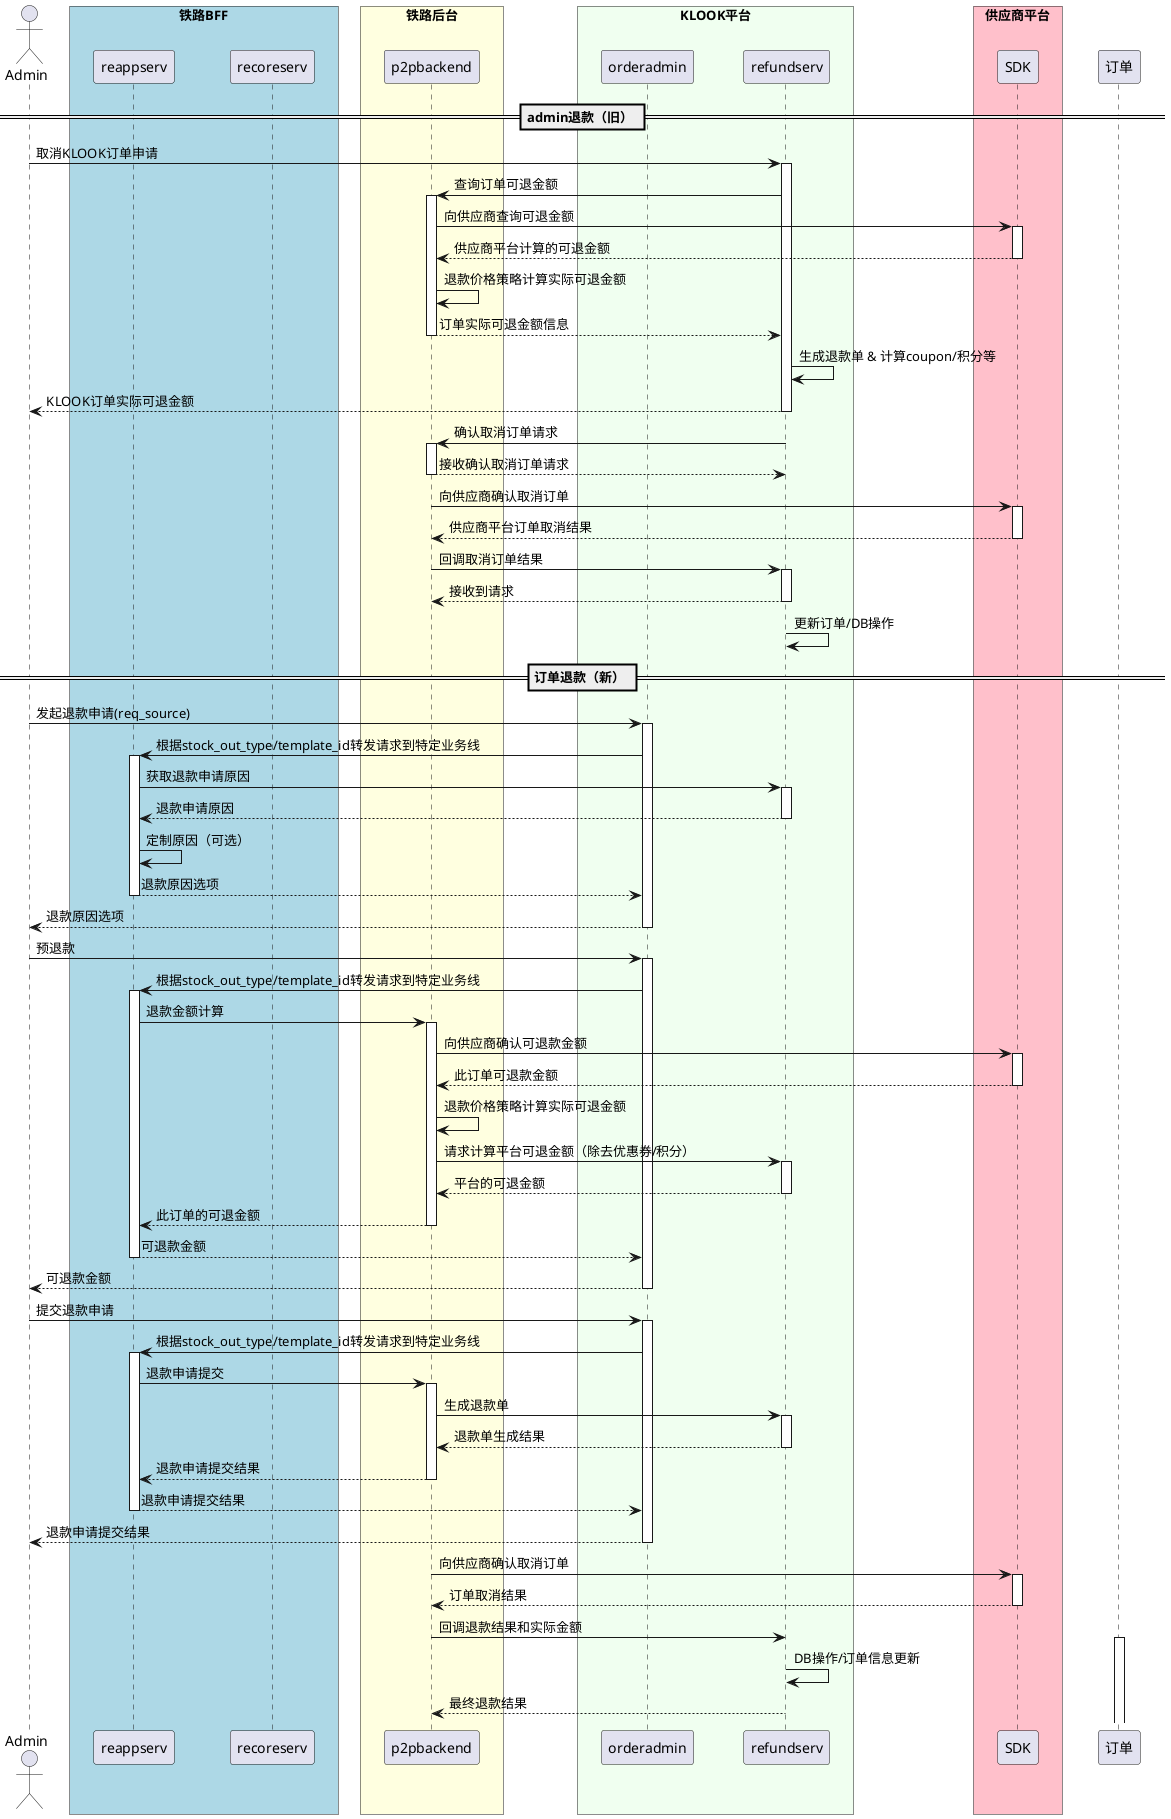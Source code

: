 @startuml
actor Admin

box "铁路BFF" #LightBlue
 participant reappserv
 participant recoreserv
end box

box "铁路后台" #LightYellow
    skinparam ParticipantPadding 20
    skinparam BoxPadding 10
    participant p2pbackend
end box

box "KLOOK平台" #HoneyDew
 participant orderadmin
 participant refundserv
end box

box "供应商平台" #Pink
 participant SDK
end box

== admin退款（旧） ==
Admin -> refundserv: 取消KLOOK订单申请
activate refundserv
refundserv ->  p2pbackend: 查询订单可退金额
activate p2pbackend
p2pbackend -> SDK: 向供应商查询可退金额
activate SDK
return 供应商平台计算的可退金额
p2pbackend -> p2pbackend: 退款价格策略计算实际可退金额
return 订单实际可退金额信息
refundserv -> refundserv: 生成退款单 & 计算coupon/积分等
return KLOOK订单实际可退金额


refundserv ->  p2pbackend: 确认取消订单请求
activate p2pbackend
return 接收确认取消订单请求
p2pbackend -> SDK: 向供应商确认取消订单
activate SDK
return 供应商平台订单取消结果
p2pbackend -> refundserv: 回调取消订单结果
activate refundserv
return 接收到请求
refundserv -> refundserv: 更新订单/DB操作

== 订单退款（新） ==
Admin -> orderadmin: 发起退款申请(req_source)
activate orderadmin
orderadmin -> reappserv: 根据stock_out_type/template_id转发请求到特定业务线
activate reappserv
reappserv -> refundserv: 获取退款申请原因
activate refundserv
return 退款申请原因
reappserv -> reappserv: 定制原因（可选）
return 退款原因选项
return 退款原因选项

Admin -> orderadmin: 预退款
activate orderadmin
orderadmin -> reappserv: 根据stock_out_type/template_id转发请求到特定业务线
activate reappserv
reappserv -> p2pbackend: 退款金额计算
activate p2pbackend
p2pbackend -> SDK: 向供应商确认可退款金额
activate SDK
return 此订单可退款金额
p2pbackend -> p2pbackend: 退款价格策略计算实际可退金额
p2pbackend -> refundserv: 请求计算平台可退金额（除去优惠券/积分）
activate refundserv
return 平台的可退金额
return 此订单的可退金额
return 可退款金额
return 可退款金额

Admin -> orderadmin: 提交退款申请
activate orderadmin
orderadmin -> reappserv: 根据stock_out_type/template_id转发请求到特定业务线
activate reappserv
reappserv -> p2pbackend: 退款申请提交
activate p2pbackend
p2pbackend -> refundserv: 生成退款单
activate refundserv
return 退款单生成结果
return 退款申请提交结果
return 退款申请提交结果
return 退款申请提交结果

p2pbackend -> SDK: 向供应商确认取消订单
activate SDK
return 订单取消结果
p2pbackend -> refundserv: 回调退款结果和实际金额
activate 订单
refundserv -> refundserv: DB操作/订单信息更新
return 最终退款结果

@enduml